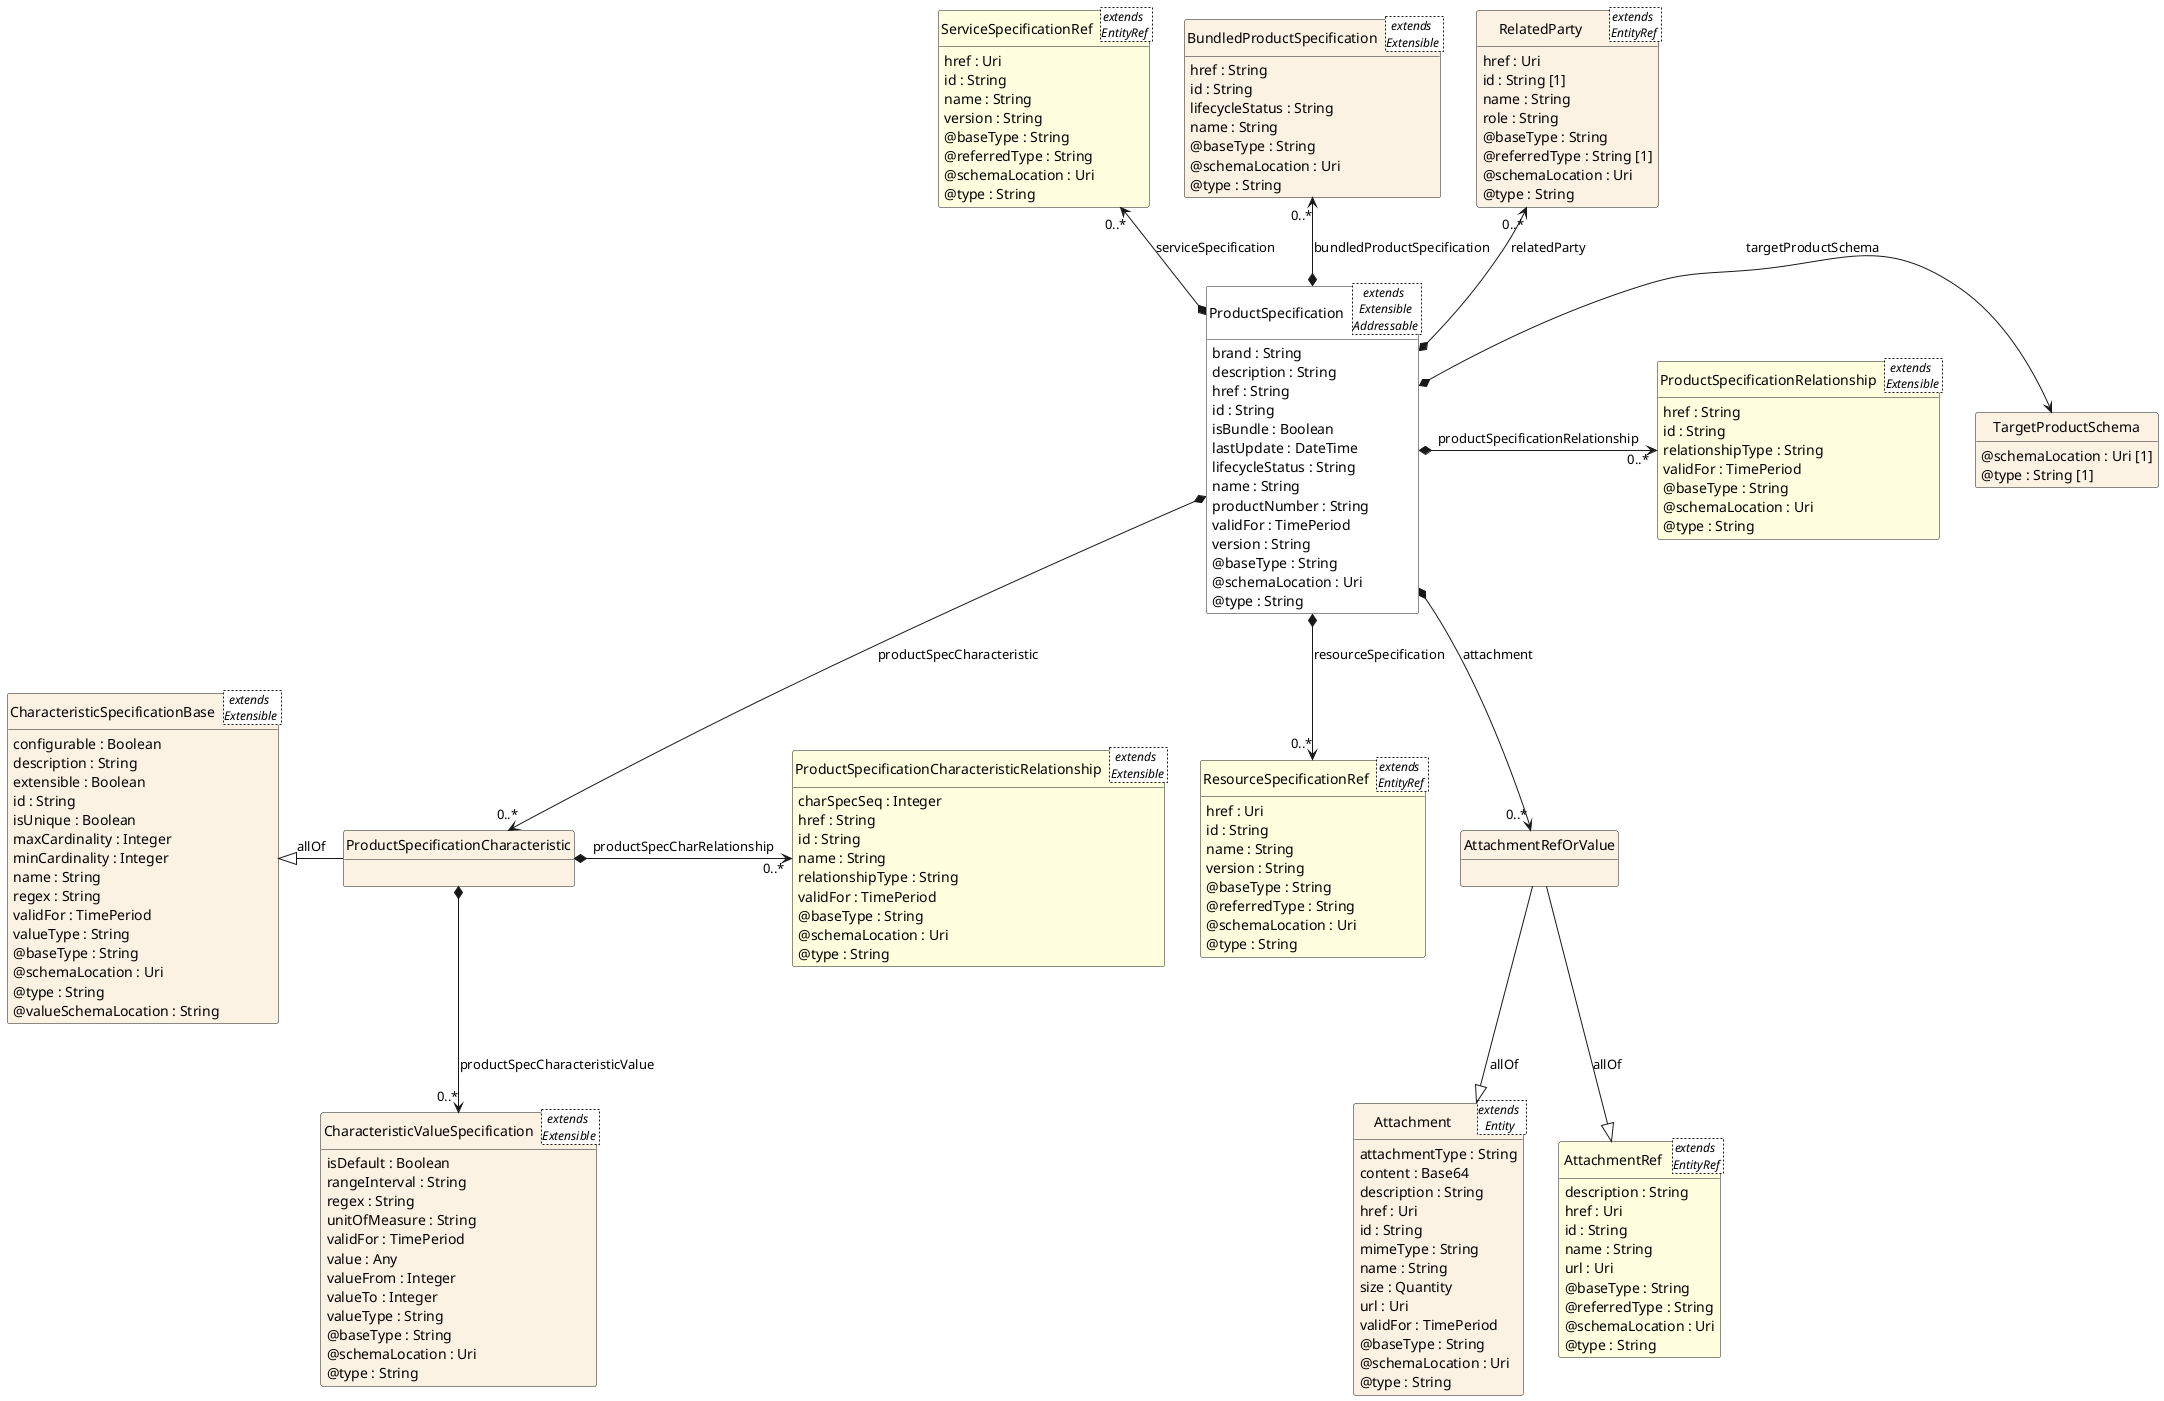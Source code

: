 @startuml
'
' Resource:  ProductSpecification
' Source:    Product_Catalog_Management_4.1.0_oas.yaml
' Generated: 2020-11-18 16:35:42+0100
'
hide circle
hide methods
hide stereotype
show <<Enumeration>> stereotype
skinparam class {
   backgroundColor<<Enumeration>> #E6F5F7
   backgroundColor<<Ref>> #FFFFE0
   backgroundColor<<Pivot>> #FFFFFFF
   backgroundColor #FCF2E3
   backgroundColor<<SubResource>> MistyRose
}

skinparam legend {
   borderRoundCorner 0
   borderColor red
   backgroundColor white
}

'sequence: 15
class ProductSpecification <extends  \nExtensible \nAddressable >  <<Pivot>> {
    brand : String
    description : String
    href : String
    id : String
    isBundle : Boolean
    lastUpdate : DateTime
    lifecycleStatus : String
    name : String
    productNumber : String
    validFor : TimePeriod
    version : String
    @baseType : String
    @schemaLocation : Uri
    @type : String
}

'sequence: 23
class ProductSpecificationRelationship <extends  \nExtensible >  <<Ref>> {
    href : String
    id : String
    relationshipType : String
    validFor : TimePeriod
    @baseType : String
    @schemaLocation : Uri
    @type : String
}

'sequence: 32
class ServiceSpecificationRef <extends  \nEntityRef >  <<Ref>> {
    href : Uri
    id : String
    name : String
    version : String
    @baseType : String
    @referredType : String
    @schemaLocation : Uri
    @type : String
}

'sequence: 46
class Attachment <extends  \nEntity >  {
    attachmentType : String
    content : Base64
    description : String
    href : Uri
    id : String
    mimeType : String
    name : String
    size : Quantity
    url : Uri
    validFor : TimePeriod
    @baseType : String
    @schemaLocation : Uri
    @type : String
}

'sequence: 49
class TargetProductSchema  {
    @schemaLocation : Uri [1]
    @type : String [1]
}

'sequence: 57
class BundledProductSpecification <extends  \nExtensible >  {
    href : String
    id : String
    lifecycleStatus : String
    name : String
    @baseType : String
    @schemaLocation : Uri
    @type : String
}

'sequence: 66
class RelatedParty <extends  \nEntityRef >  {
    href : Uri
    id : String [1]
    name : String
    role : String
    @baseType : String
    @referredType : String [1]
    @schemaLocation : Uri
    @type : String
}

'sequence: 75
class ResourceSpecificationRef <extends  \nEntityRef >  <<Ref>> {
    href : Uri
    id : String
    name : String
    version : String
    @baseType : String
    @referredType : String
    @schemaLocation : Uri
    @type : String
}

'sequence: 85
class ProductSpecificationCharacteristicRelationship <extends  \nExtensible >  <<Ref>> {
    charSpecSeq : Integer
    href : String
    id : String
    name : String
    relationshipType : String
    validFor : TimePeriod
    @baseType : String
    @schemaLocation : Uri
    @type : String
}

'sequence: 86
class AttachmentRefOrValue  {
    {field}//                                        //
}

'sequence: 87
class ProductSpecificationCharacteristic  {
    {field}//                                        //
}

'sequence: 103
class CharacteristicSpecificationBase <extends  \nExtensible >  {
    configurable : Boolean
    description : String
    extensible : Boolean
    id : String
    isUnique : Boolean
    maxCardinality : Integer
    minCardinality : Integer
    name : String
    regex : String
    validFor : TimePeriod
    valueType : String
    @baseType : String
    @schemaLocation : Uri
    @type : String
    @valueSchemaLocation : String
}

'sequence: 113
class AttachmentRef <extends  \nEntityRef >  <<Ref>> {
    description : String
    href : Uri
    id : String
    name : String
    url : Uri
    @baseType : String
    @referredType : String
    @schemaLocation : Uri
    @type : String
}

'sequence: 126
class CharacteristicValueSpecification <extends  \nExtensible >  {
    isDefault : Boolean
    rangeInterval : String
    regex : String
    unitOfMeasure : String
    validFor : TimePeriod
    value : Any
    valueFrom : Integer
    valueTo : Integer
    valueType : String
    @baseType : String
    @schemaLocation : Uri
    @type : String
}

'sequence: 15
'processing edges for ProductSpecification
'sequence: 129
'rule: General below rule
ProductSpecification *-->  "0..*" AttachmentRefOrValue : attachment

'sequence: 131
'rule: General below rule
ProductSpecification *-->  "0..*" ProductSpecificationCharacteristic : productSpecCharacteristic

'sequence: 142
'rule: General left rule
TargetProductSchema  <-left-* ProductSpecification : targetProductSchema

'sequence: 144
'rule: General right rule
ProductSpecification *-right-> "0..*" ProductSpecificationRelationship : productSpecificationRelationship

'sequence: 146
'rule: General above rule
ServiceSpecificationRef "0..*" <--* ProductSpecification : serviceSpecification

'sequence: 148
'rule: General above rule
BundledProductSpecification "0..*" <--* ProductSpecification : bundledProductSpecification

'sequence: 150
'rule: General above rule
RelatedParty "0..*" <--* ProductSpecification : relatedParty

'sequence: 152
'rule: General below rule - either none already or unable to place left / right of currently placed
ProductSpecification *-->  "0..*" ResourceSpecificationRef : resourceSpecification

'sequence: 86
'processing edges for AttachmentRefOrValue
'completed processing of edges for AttachmentRefOrValue
'processing edges for AttachmentRefOrValue
'sequence: 178
'rule: General below rule
AttachmentRefOrValue --|> Attachment : allOf

'sequence: 180
'rule: General below rule
AttachmentRefOrValue --|> AttachmentRef : allOf

'sequence: 87
'processing edges for ProductSpecificationCharacteristic
'completed processing of edges for ProductSpecificationCharacteristic
'processing edges for ProductSpecificationCharacteristic
'sequence: 184
'rule: General left rule
ProductSpecificationCharacteristicRelationship "0..*" <-left-* ProductSpecificationCharacteristic : productSpecCharRelationship

'sequence: 186
'rule: General right rule
ProductSpecificationCharacteristic -left-|> CharacteristicSpecificationBase : allOf

'sequence: 188
'rule: General below rule
ProductSpecificationCharacteristic *-->  "0..*" CharacteristicValueSpecification : productSpecCharacteristicValue



'layout of the core: [ProductSpecification, AttachmentRefOrValue, ProductSpecificationCharacteristic] (seq=127)
'finished layout of the core (seq=138)
'y=9 : ServiceSpecificationRef (10) BundledProductSpecification (10) RelatedParty (10) (seq=191)
'y=10 : ProductSpecificationRelationship (11) ProductSpecification (10) TargetProductSchema (9) (seq=192)
'y=11 : ResourceSpecificationRef (10) ProductSpecificationCharacteristicRelationship (8) AttachmentRefOrValue (10) ProductSpecificationCharacteristic (9) CharacteristicSpecificationBase (10) (seq=193)
'y=12 : Attachment (10) AttachmentRef (9) CharacteristicValueSpecification (9) (seq=194)
@enduml